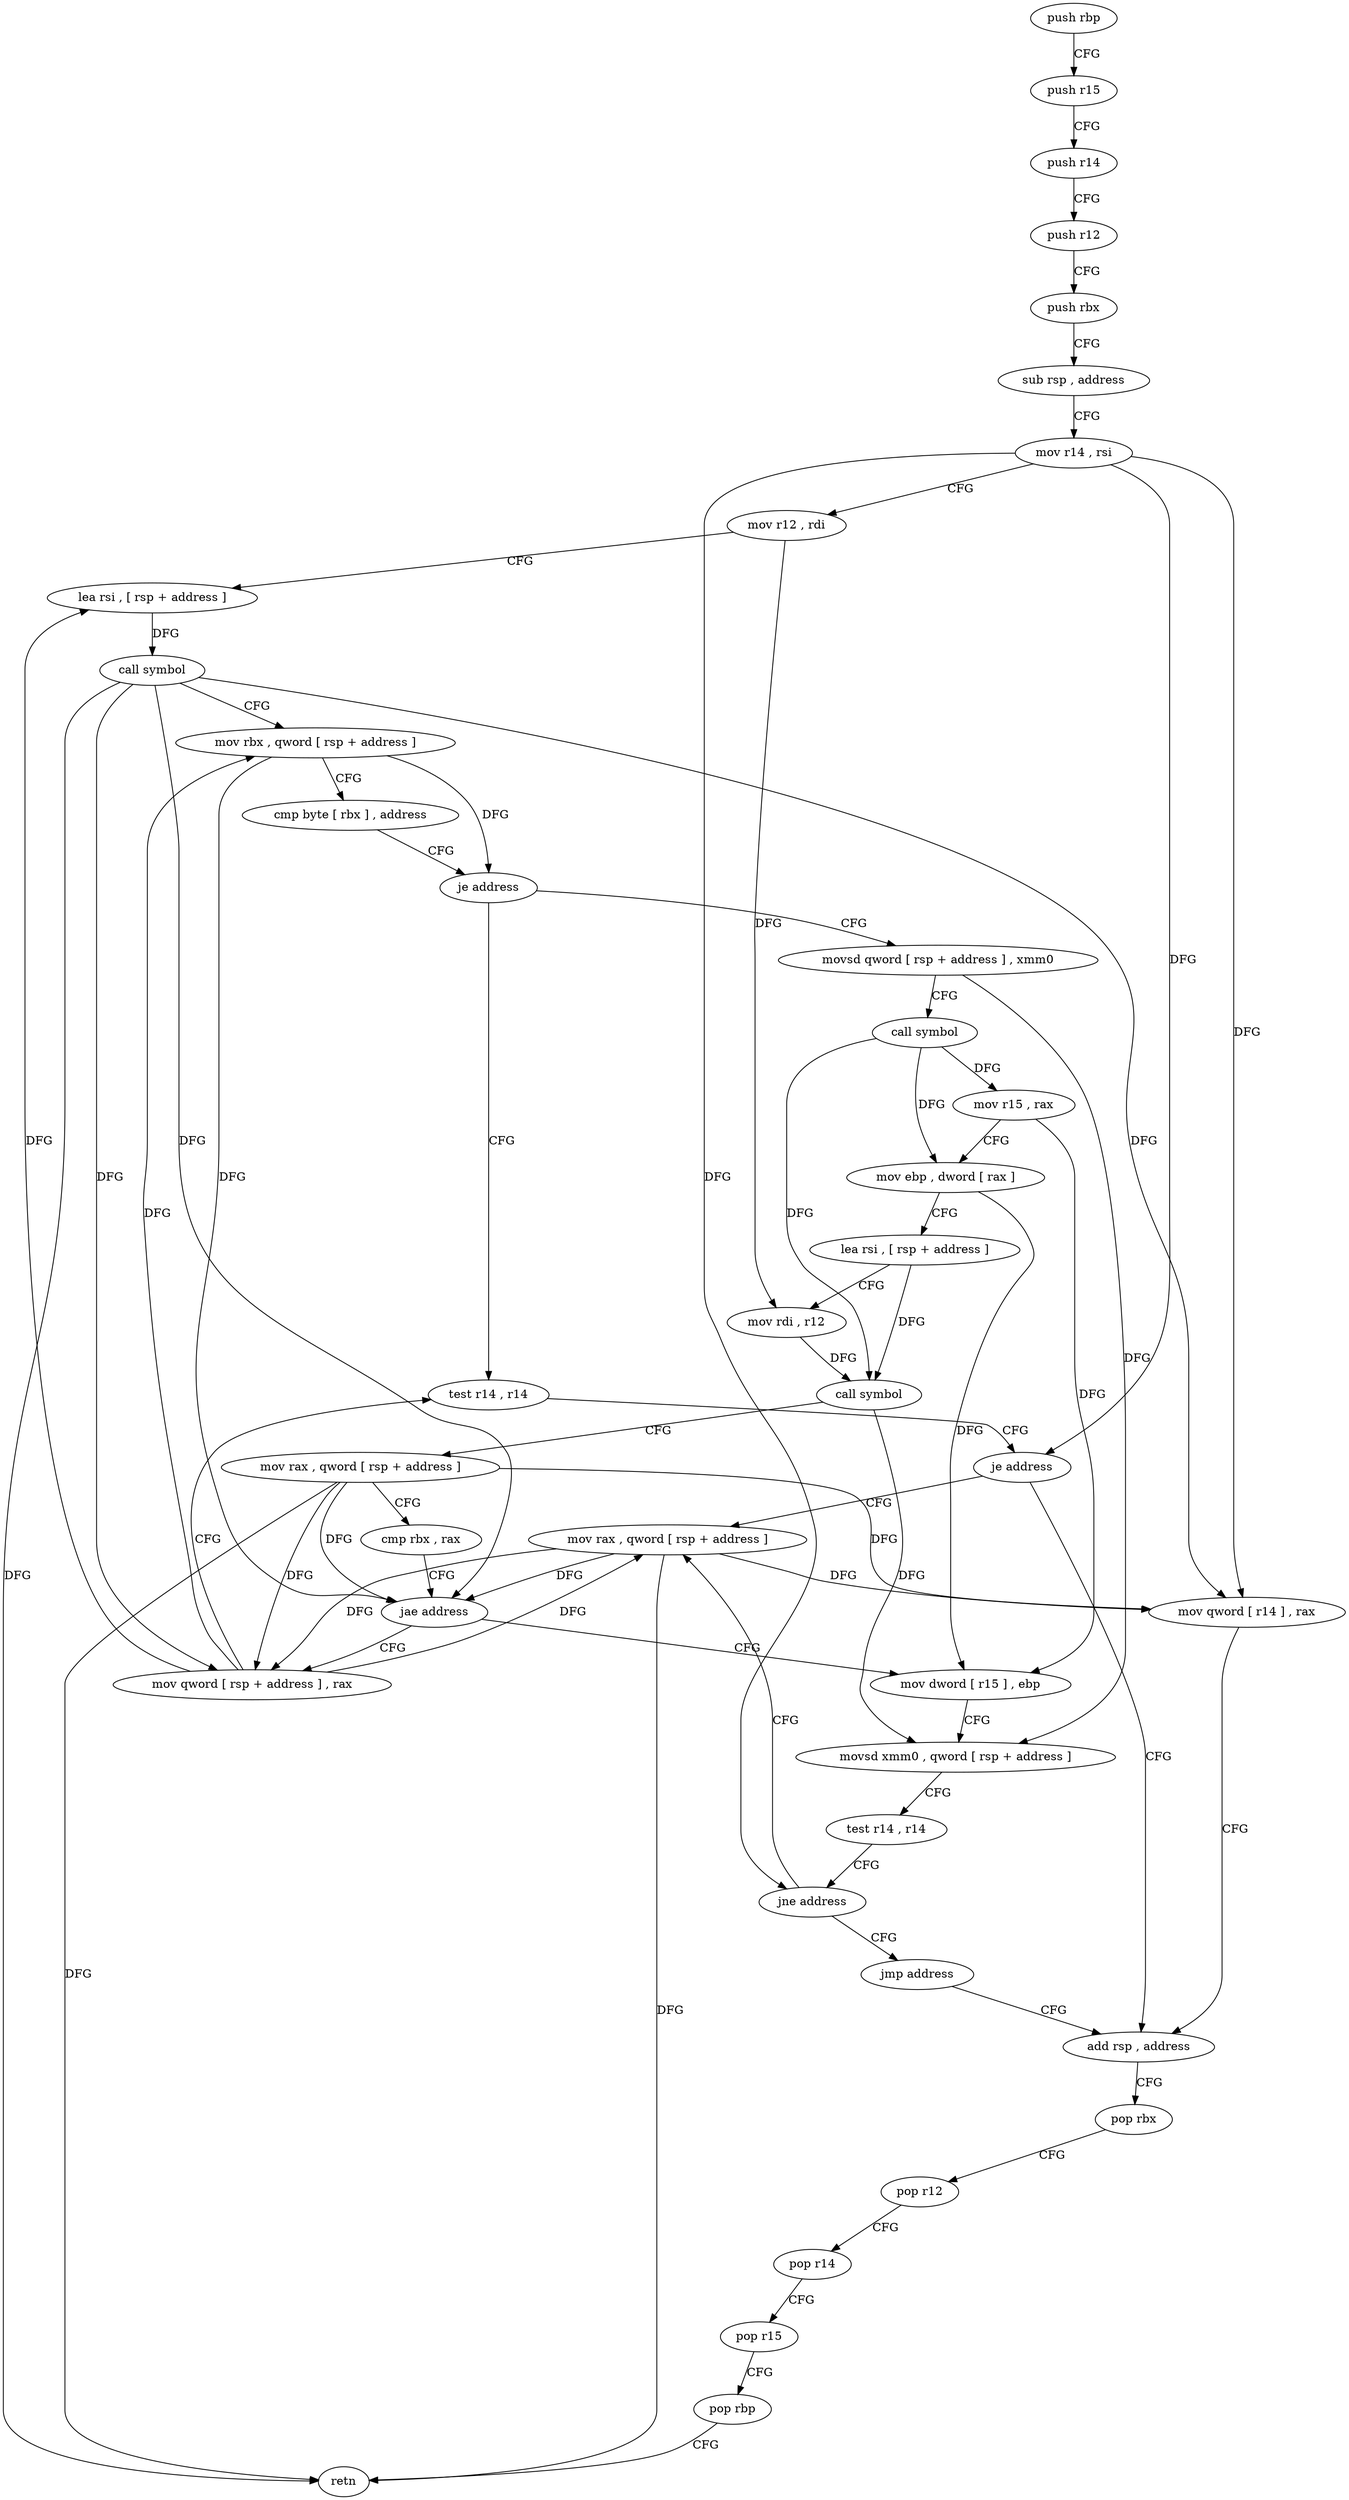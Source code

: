 digraph "func" {
"4200800" [label = "push rbp" ]
"4200801" [label = "push r15" ]
"4200803" [label = "push r14" ]
"4200805" [label = "push r12" ]
"4200807" [label = "push rbx" ]
"4200808" [label = "sub rsp , address" ]
"4200812" [label = "mov r14 , rsi" ]
"4200815" [label = "mov r12 , rdi" ]
"4200818" [label = "lea rsi , [ rsp + address ]" ]
"4200823" [label = "call symbol" ]
"4200828" [label = "mov rbx , qword [ rsp + address ]" ]
"4200833" [label = "cmp byte [ rbx ] , address" ]
"4200836" [label = "je address" ]
"4200882" [label = "test r14 , r14" ]
"4200838" [label = "movsd qword [ rsp + address ] , xmm0" ]
"4200885" [label = "je address" ]
"4200895" [label = "add rsp , address" ]
"4200887" [label = "mov rax , qword [ rsp + address ]" ]
"4200844" [label = "call symbol" ]
"4200849" [label = "mov r15 , rax" ]
"4200852" [label = "mov ebp , dword [ rax ]" ]
"4200854" [label = "lea rsi , [ rsp + address ]" ]
"4200859" [label = "mov rdi , r12" ]
"4200862" [label = "call symbol" ]
"4200867" [label = "mov rax , qword [ rsp + address ]" ]
"4200872" [label = "cmp rbx , rax" ]
"4200875" [label = "jae address" ]
"4200908" [label = "mov dword [ r15 ] , ebp" ]
"4200877" [label = "mov qword [ rsp + address ] , rax" ]
"4200899" [label = "pop rbx" ]
"4200900" [label = "pop r12" ]
"4200902" [label = "pop r14" ]
"4200904" [label = "pop r15" ]
"4200906" [label = "pop rbp" ]
"4200907" [label = "retn" ]
"4200892" [label = "mov qword [ r14 ] , rax" ]
"4200911" [label = "movsd xmm0 , qword [ rsp + address ]" ]
"4200917" [label = "test r14 , r14" ]
"4200920" [label = "jne address" ]
"4200922" [label = "jmp address" ]
"4200800" -> "4200801" [ label = "CFG" ]
"4200801" -> "4200803" [ label = "CFG" ]
"4200803" -> "4200805" [ label = "CFG" ]
"4200805" -> "4200807" [ label = "CFG" ]
"4200807" -> "4200808" [ label = "CFG" ]
"4200808" -> "4200812" [ label = "CFG" ]
"4200812" -> "4200815" [ label = "CFG" ]
"4200812" -> "4200885" [ label = "DFG" ]
"4200812" -> "4200892" [ label = "DFG" ]
"4200812" -> "4200920" [ label = "DFG" ]
"4200815" -> "4200818" [ label = "CFG" ]
"4200815" -> "4200859" [ label = "DFG" ]
"4200818" -> "4200823" [ label = "DFG" ]
"4200823" -> "4200828" [ label = "CFG" ]
"4200823" -> "4200875" [ label = "DFG" ]
"4200823" -> "4200907" [ label = "DFG" ]
"4200823" -> "4200892" [ label = "DFG" ]
"4200823" -> "4200877" [ label = "DFG" ]
"4200828" -> "4200833" [ label = "CFG" ]
"4200828" -> "4200836" [ label = "DFG" ]
"4200828" -> "4200875" [ label = "DFG" ]
"4200833" -> "4200836" [ label = "CFG" ]
"4200836" -> "4200882" [ label = "CFG" ]
"4200836" -> "4200838" [ label = "CFG" ]
"4200882" -> "4200885" [ label = "CFG" ]
"4200838" -> "4200844" [ label = "CFG" ]
"4200838" -> "4200911" [ label = "DFG" ]
"4200885" -> "4200895" [ label = "CFG" ]
"4200885" -> "4200887" [ label = "CFG" ]
"4200895" -> "4200899" [ label = "CFG" ]
"4200887" -> "4200892" [ label = "DFG" ]
"4200887" -> "4200875" [ label = "DFG" ]
"4200887" -> "4200907" [ label = "DFG" ]
"4200887" -> "4200877" [ label = "DFG" ]
"4200844" -> "4200849" [ label = "DFG" ]
"4200844" -> "4200852" [ label = "DFG" ]
"4200844" -> "4200862" [ label = "DFG" ]
"4200849" -> "4200852" [ label = "CFG" ]
"4200849" -> "4200908" [ label = "DFG" ]
"4200852" -> "4200854" [ label = "CFG" ]
"4200852" -> "4200908" [ label = "DFG" ]
"4200854" -> "4200859" [ label = "CFG" ]
"4200854" -> "4200862" [ label = "DFG" ]
"4200859" -> "4200862" [ label = "DFG" ]
"4200862" -> "4200867" [ label = "CFG" ]
"4200862" -> "4200911" [ label = "DFG" ]
"4200867" -> "4200872" [ label = "CFG" ]
"4200867" -> "4200875" [ label = "DFG" ]
"4200867" -> "4200907" [ label = "DFG" ]
"4200867" -> "4200892" [ label = "DFG" ]
"4200867" -> "4200877" [ label = "DFG" ]
"4200872" -> "4200875" [ label = "CFG" ]
"4200875" -> "4200908" [ label = "CFG" ]
"4200875" -> "4200877" [ label = "CFG" ]
"4200908" -> "4200911" [ label = "CFG" ]
"4200877" -> "4200882" [ label = "CFG" ]
"4200877" -> "4200818" [ label = "DFG" ]
"4200877" -> "4200828" [ label = "DFG" ]
"4200877" -> "4200887" [ label = "DFG" ]
"4200899" -> "4200900" [ label = "CFG" ]
"4200900" -> "4200902" [ label = "CFG" ]
"4200902" -> "4200904" [ label = "CFG" ]
"4200904" -> "4200906" [ label = "CFG" ]
"4200906" -> "4200907" [ label = "CFG" ]
"4200892" -> "4200895" [ label = "CFG" ]
"4200911" -> "4200917" [ label = "CFG" ]
"4200917" -> "4200920" [ label = "CFG" ]
"4200920" -> "4200887" [ label = "CFG" ]
"4200920" -> "4200922" [ label = "CFG" ]
"4200922" -> "4200895" [ label = "CFG" ]
}
